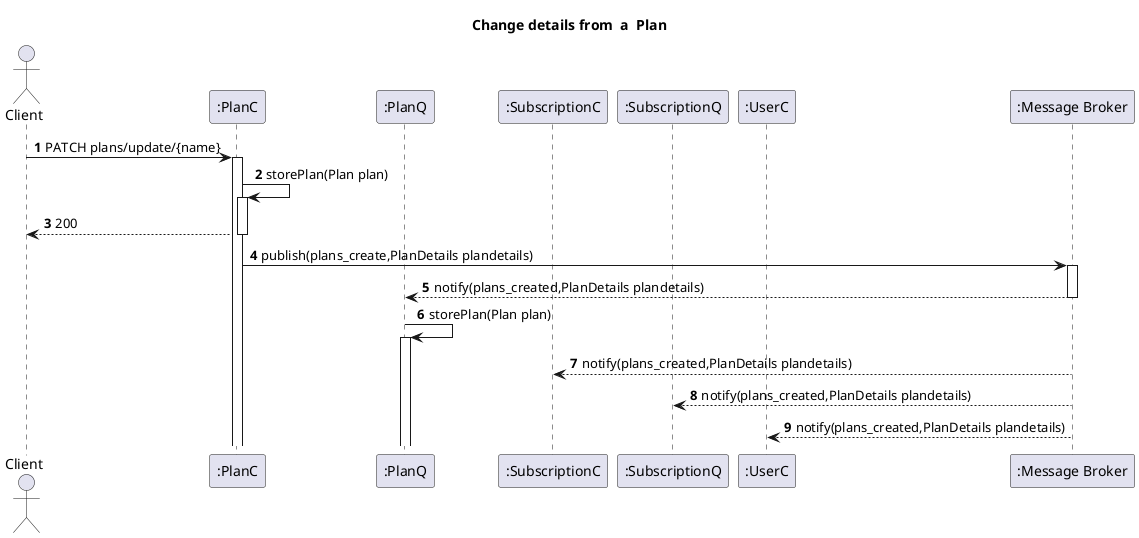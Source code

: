 @startuml
'https://plantuml.com/sequence-diagram
autoactivate on
autonumber
title  Change details from  a  Plan

autonumber

actor "Client" as Ac
participant ":PlanC" as Auth
participant ":PlanQ" as Serv
participant ":SubscriptionC" as SubC
participant ":SubscriptionQ" as SubQ
participant ":UserC" as UserC
participant ":Message Broker" as Broker

Ac->Auth:PATCH plans/update/{name}
Auth->Auth:storePlan(Plan plan)
Auth-->Ac:200

Auth->Broker: publish(plans_create,PlanDetails plandetails)
Broker-->Serv:notify(plans_created,PlanDetails plandetails)
Serv->Serv:storePlan(Plan plan)

Broker-->SubC:notify(plans_created,PlanDetails plandetails)
Broker-->SubQ:notify(plans_created,PlanDetails plandetails)

Broker-->UserC:notify(plans_created,PlanDetails plandetails)









@enduml
